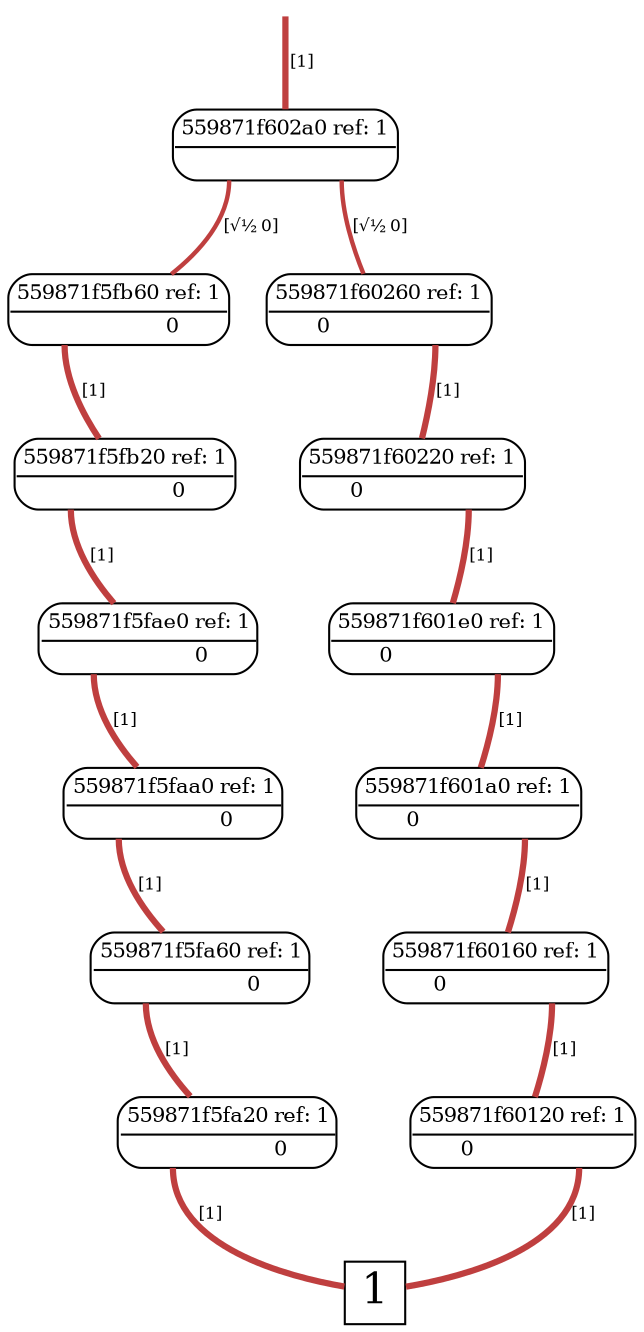 digraph "DD" {graph[];node[shape=plain];edge[arrowhead=none]
root [label="",shape=point,style=invis]
t [label=<<font point-size="20">1</font>>,shape=box,tooltip="1",width=0.3,height=0.3]
root->721232[penwidth="3",tooltip="1" color="0.000 0.667 0.750",label=<<font point-size="8">&nbsp;[1]</font>>]
721232[label=<<font point-size="10"><table border="1" cellspacing="0" cellpadding="2" style="rounded"><tr><td colspan="2" border="1" sides="B">559871f602a0 ref: 1</td></tr><tr><td port="0" href="javascript:;" border="0" tooltip="0.7071"><font color="white">&nbsp;0 </font></td><td port="1" href="javascript:;" border="0" tooltip="0.7071"><font color="white">&nbsp;0 </font></td></tr></table></font>>,tooltip="559871f602a0"]
721232:1:s->721200[penwidth="2.12132",tooltip="0.7071" color="0.000 0.667 0.750",label=<<font point-size="8">&nbsp;[√½ 0]</font>>]
721232:0:s->720304[penwidth="2.12132",tooltip="0.7071" color="0.000 0.667 0.750",label=<<font point-size="8">&nbsp;[√½ 0]</font>>]
721200[label=<<font point-size="10"><table border="1" cellspacing="0" cellpadding="2" style="rounded"><tr><td colspan="2" border="1" sides="B">559871f60260 ref: 1</td></tr><tr><td port="0" href="javascript:;" border="0" tooltip="0">&nbsp;0 </td><td port="1" href="javascript:;" border="0" tooltip="1"><font color="white">&nbsp;0 </font></td></tr></table></font>>,tooltip="559871f60260"]
721200:1:s->721168[penwidth="3",tooltip="1" color="0.000 0.667 0.750",label=<<font point-size="8">&nbsp;[1]</font>>]
720304[label=<<font point-size="10"><table border="1" cellspacing="0" cellpadding="2" style="rounded"><tr><td colspan="2" border="1" sides="B">559871f5fb60 ref: 1</td></tr><tr><td port="0" href="javascript:;" border="0" tooltip="1"><font color="white">&nbsp;0 </font></td><td port="1" href="javascript:;" border="0" tooltip="0">&nbsp;0 </td></tr></table></font>>,tooltip="559871f5fb60"]
720304:0:s->720272[penwidth="3",tooltip="1" color="0.000 0.667 0.750",label=<<font point-size="8">&nbsp;[1]</font>>]
721168[label=<<font point-size="10"><table border="1" cellspacing="0" cellpadding="2" style="rounded"><tr><td colspan="2" border="1" sides="B">559871f60220 ref: 1</td></tr><tr><td port="0" href="javascript:;" border="0" tooltip="0">&nbsp;0 </td><td port="1" href="javascript:;" border="0" tooltip="1"><font color="white">&nbsp;0 </font></td></tr></table></font>>,tooltip="559871f60220"]
721168:1:s->721136[penwidth="3",tooltip="1" color="0.000 0.667 0.750",label=<<font point-size="8">&nbsp;[1]</font>>]
720272[label=<<font point-size="10"><table border="1" cellspacing="0" cellpadding="2" style="rounded"><tr><td colspan="2" border="1" sides="B">559871f5fb20 ref: 1</td></tr><tr><td port="0" href="javascript:;" border="0" tooltip="1"><font color="white">&nbsp;0 </font></td><td port="1" href="javascript:;" border="0" tooltip="0">&nbsp;0 </td></tr></table></font>>,tooltip="559871f5fb20"]
720272:0:s->720240[penwidth="3",tooltip="1" color="0.000 0.667 0.750",label=<<font point-size="8">&nbsp;[1]</font>>]
721136[label=<<font point-size="10"><table border="1" cellspacing="0" cellpadding="2" style="rounded"><tr><td colspan="2" border="1" sides="B">559871f601e0 ref: 1</td></tr><tr><td port="0" href="javascript:;" border="0" tooltip="0">&nbsp;0 </td><td port="1" href="javascript:;" border="0" tooltip="1"><font color="white">&nbsp;0 </font></td></tr></table></font>>,tooltip="559871f601e0"]
721136:1:s->721104[penwidth="3",tooltip="1" color="0.000 0.667 0.750",label=<<font point-size="8">&nbsp;[1]</font>>]
720240[label=<<font point-size="10"><table border="1" cellspacing="0" cellpadding="2" style="rounded"><tr><td colspan="2" border="1" sides="B">559871f5fae0 ref: 1</td></tr><tr><td port="0" href="javascript:;" border="0" tooltip="1"><font color="white">&nbsp;0 </font></td><td port="1" href="javascript:;" border="0" tooltip="0">&nbsp;0 </td></tr></table></font>>,tooltip="559871f5fae0"]
720240:0:s->720208[penwidth="3",tooltip="1" color="0.000 0.667 0.750",label=<<font point-size="8">&nbsp;[1]</font>>]
721104[label=<<font point-size="10"><table border="1" cellspacing="0" cellpadding="2" style="rounded"><tr><td colspan="2" border="1" sides="B">559871f601a0 ref: 1</td></tr><tr><td port="0" href="javascript:;" border="0" tooltip="0">&nbsp;0 </td><td port="1" href="javascript:;" border="0" tooltip="1"><font color="white">&nbsp;0 </font></td></tr></table></font>>,tooltip="559871f601a0"]
721104:1:s->721072[penwidth="3",tooltip="1" color="0.000 0.667 0.750",label=<<font point-size="8">&nbsp;[1]</font>>]
720208[label=<<font point-size="10"><table border="1" cellspacing="0" cellpadding="2" style="rounded"><tr><td colspan="2" border="1" sides="B">559871f5faa0 ref: 1</td></tr><tr><td port="0" href="javascript:;" border="0" tooltip="1"><font color="white">&nbsp;0 </font></td><td port="1" href="javascript:;" border="0" tooltip="0">&nbsp;0 </td></tr></table></font>>,tooltip="559871f5faa0"]
720208:0:s->720176[penwidth="3",tooltip="1" color="0.000 0.667 0.750",label=<<font point-size="8">&nbsp;[1]</font>>]
721072[label=<<font point-size="10"><table border="1" cellspacing="0" cellpadding="2" style="rounded"><tr><td colspan="2" border="1" sides="B">559871f60160 ref: 1</td></tr><tr><td port="0" href="javascript:;" border="0" tooltip="0">&nbsp;0 </td><td port="1" href="javascript:;" border="0" tooltip="1"><font color="white">&nbsp;0 </font></td></tr></table></font>>,tooltip="559871f60160"]
721072:1:s->721040[penwidth="3",tooltip="1" color="0.000 0.667 0.750",label=<<font point-size="8">&nbsp;[1]</font>>]
720176[label=<<font point-size="10"><table border="1" cellspacing="0" cellpadding="2" style="rounded"><tr><td colspan="2" border="1" sides="B">559871f5fa60 ref: 1</td></tr><tr><td port="0" href="javascript:;" border="0" tooltip="1"><font color="white">&nbsp;0 </font></td><td port="1" href="javascript:;" border="0" tooltip="0">&nbsp;0 </td></tr></table></font>>,tooltip="559871f5fa60"]
720176:0:s->720144[penwidth="3",tooltip="1" color="0.000 0.667 0.750",label=<<font point-size="8">&nbsp;[1]</font>>]
721040[label=<<font point-size="10"><table border="1" cellspacing="0" cellpadding="2" style="rounded"><tr><td colspan="2" border="1" sides="B">559871f60120 ref: 1</td></tr><tr><td port="0" href="javascript:;" border="0" tooltip="0">&nbsp;0 </td><td port="1" href="javascript:;" border="0" tooltip="1"><font color="white">&nbsp;0 </font></td></tr></table></font>>,tooltip="559871f60120"]
721040:1:s->t[penwidth="3",tooltip="1" color="0.000 0.667 0.750",label=<<font point-size="8">&nbsp;[1]</font>>]
720144[label=<<font point-size="10"><table border="1" cellspacing="0" cellpadding="2" style="rounded"><tr><td colspan="2" border="1" sides="B">559871f5fa20 ref: 1</td></tr><tr><td port="0" href="javascript:;" border="0" tooltip="1"><font color="white">&nbsp;0 </font></td><td port="1" href="javascript:;" border="0" tooltip="0">&nbsp;0 </td></tr></table></font>>,tooltip="559871f5fa20"]
720144:0:s->t[penwidth="3",tooltip="1" color="0.000 0.667 0.750",label=<<font point-size="8">&nbsp;[1]</font>>]
}
